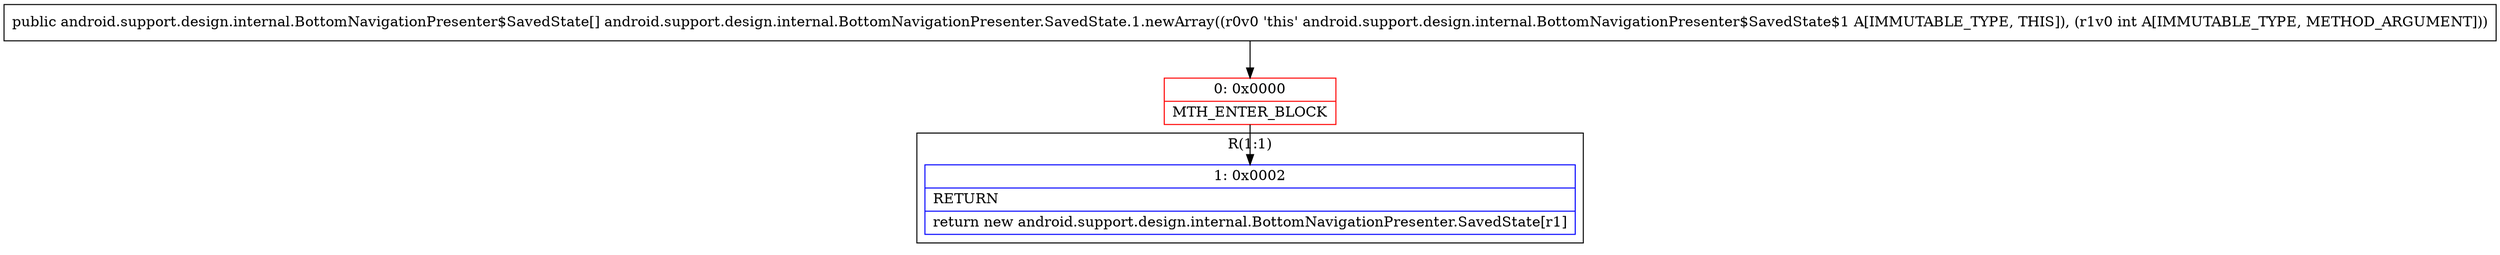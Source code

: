 digraph "CFG forandroid.support.design.internal.BottomNavigationPresenter.SavedState.1.newArray(I)[Landroid\/support\/design\/internal\/BottomNavigationPresenter$SavedState;" {
subgraph cluster_Region_201148508 {
label = "R(1:1)";
node [shape=record,color=blue];
Node_1 [shape=record,label="{1\:\ 0x0002|RETURN\l|return new android.support.design.internal.BottomNavigationPresenter.SavedState[r1]\l}"];
}
Node_0 [shape=record,color=red,label="{0\:\ 0x0000|MTH_ENTER_BLOCK\l}"];
MethodNode[shape=record,label="{public android.support.design.internal.BottomNavigationPresenter$SavedState[] android.support.design.internal.BottomNavigationPresenter.SavedState.1.newArray((r0v0 'this' android.support.design.internal.BottomNavigationPresenter$SavedState$1 A[IMMUTABLE_TYPE, THIS]), (r1v0 int A[IMMUTABLE_TYPE, METHOD_ARGUMENT])) }"];
MethodNode -> Node_0;
Node_0 -> Node_1;
}


